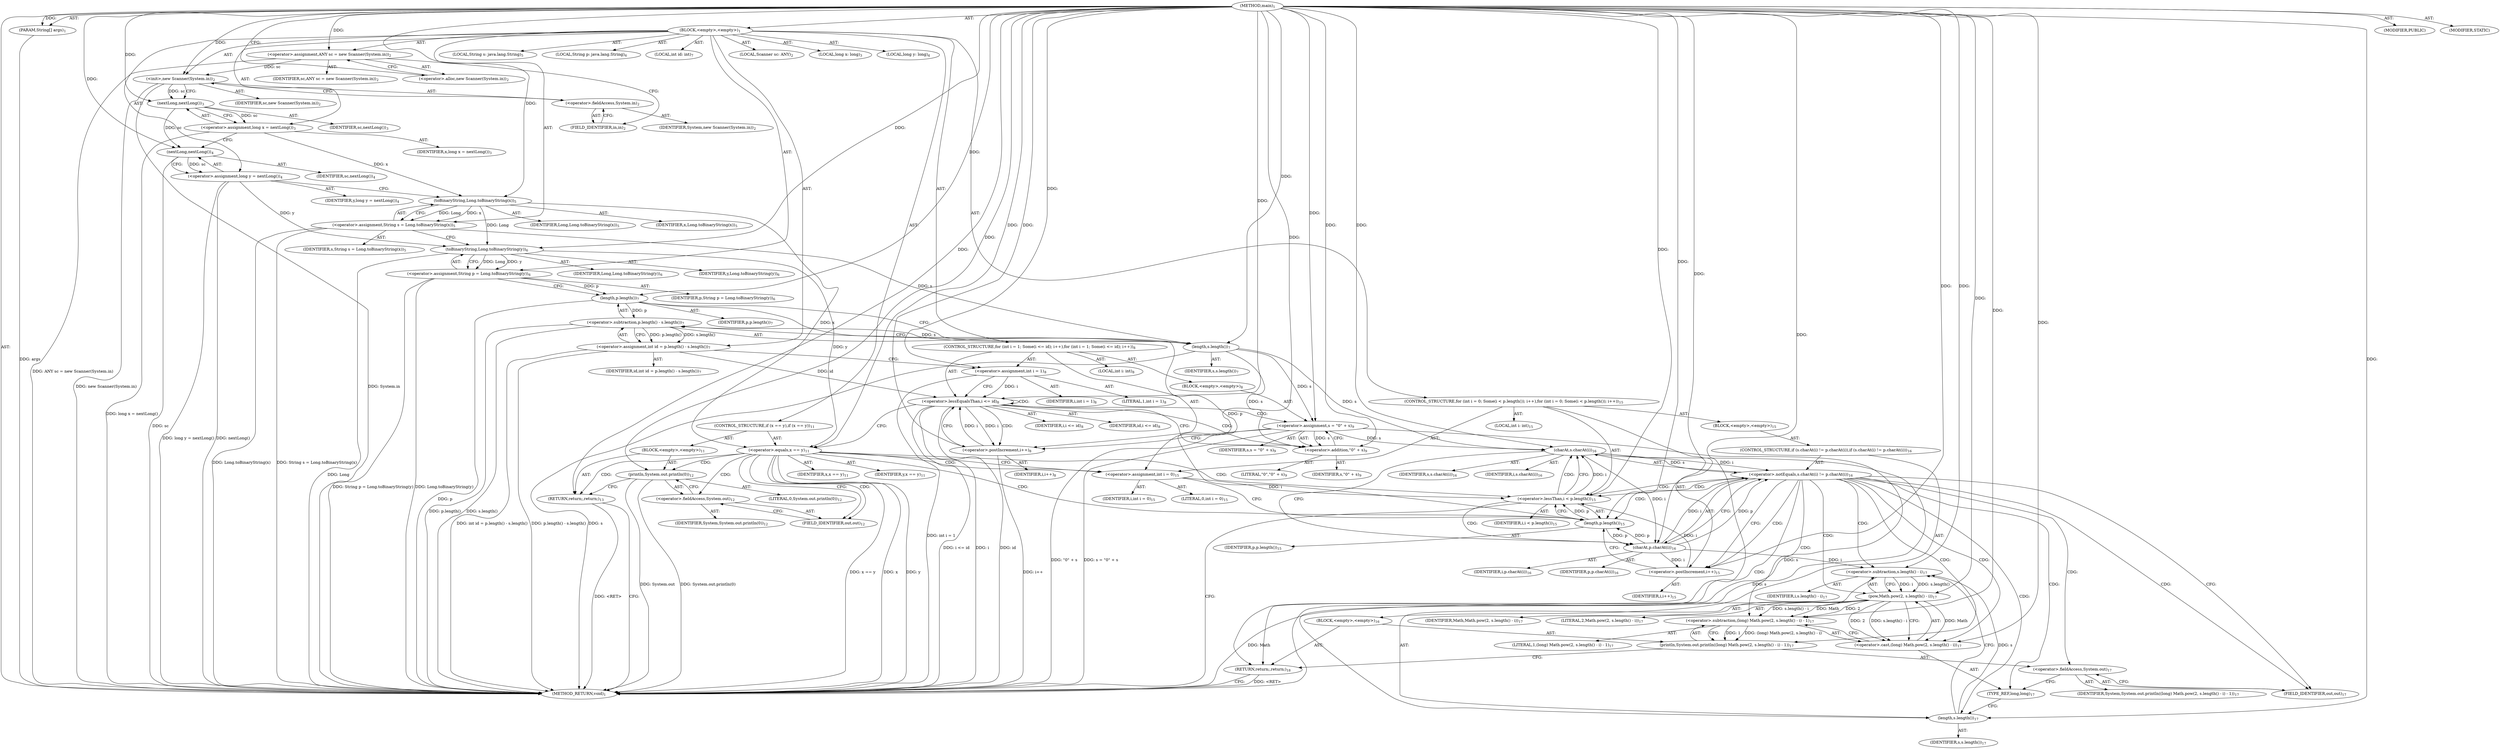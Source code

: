 digraph "main" {  
"19" [label = <(METHOD,main)<SUB>1</SUB>> ]
"20" [label = <(PARAM,String[] args)<SUB>1</SUB>> ]
"21" [label = <(BLOCK,&lt;empty&gt;,&lt;empty&gt;)<SUB>1</SUB>> ]
"4" [label = <(LOCAL,Scanner sc: ANY)<SUB>2</SUB>> ]
"22" [label = <(&lt;operator&gt;.assignment,ANY sc = new Scanner(System.in))<SUB>2</SUB>> ]
"23" [label = <(IDENTIFIER,sc,ANY sc = new Scanner(System.in))<SUB>2</SUB>> ]
"24" [label = <(&lt;operator&gt;.alloc,new Scanner(System.in))<SUB>2</SUB>> ]
"25" [label = <(&lt;init&gt;,new Scanner(System.in))<SUB>2</SUB>> ]
"3" [label = <(IDENTIFIER,sc,new Scanner(System.in))<SUB>2</SUB>> ]
"26" [label = <(&lt;operator&gt;.fieldAccess,System.in)<SUB>2</SUB>> ]
"27" [label = <(IDENTIFIER,System,new Scanner(System.in))<SUB>2</SUB>> ]
"28" [label = <(FIELD_IDENTIFIER,in,in)<SUB>2</SUB>> ]
"29" [label = <(LOCAL,long x: long)<SUB>3</SUB>> ]
"30" [label = <(&lt;operator&gt;.assignment,long x = nextLong())<SUB>3</SUB>> ]
"31" [label = <(IDENTIFIER,x,long x = nextLong())<SUB>3</SUB>> ]
"32" [label = <(nextLong,nextLong())<SUB>3</SUB>> ]
"33" [label = <(IDENTIFIER,sc,nextLong())<SUB>3</SUB>> ]
"34" [label = <(LOCAL,long y: long)<SUB>4</SUB>> ]
"35" [label = <(&lt;operator&gt;.assignment,long y = nextLong())<SUB>4</SUB>> ]
"36" [label = <(IDENTIFIER,y,long y = nextLong())<SUB>4</SUB>> ]
"37" [label = <(nextLong,nextLong())<SUB>4</SUB>> ]
"38" [label = <(IDENTIFIER,sc,nextLong())<SUB>4</SUB>> ]
"39" [label = <(LOCAL,String s: java.lang.String)<SUB>5</SUB>> ]
"40" [label = <(&lt;operator&gt;.assignment,String s = Long.toBinaryString(x))<SUB>5</SUB>> ]
"41" [label = <(IDENTIFIER,s,String s = Long.toBinaryString(x))<SUB>5</SUB>> ]
"42" [label = <(toBinaryString,Long.toBinaryString(x))<SUB>5</SUB>> ]
"43" [label = <(IDENTIFIER,Long,Long.toBinaryString(x))<SUB>5</SUB>> ]
"44" [label = <(IDENTIFIER,x,Long.toBinaryString(x))<SUB>5</SUB>> ]
"45" [label = <(LOCAL,String p: java.lang.String)<SUB>6</SUB>> ]
"46" [label = <(&lt;operator&gt;.assignment,String p = Long.toBinaryString(y))<SUB>6</SUB>> ]
"47" [label = <(IDENTIFIER,p,String p = Long.toBinaryString(y))<SUB>6</SUB>> ]
"48" [label = <(toBinaryString,Long.toBinaryString(y))<SUB>6</SUB>> ]
"49" [label = <(IDENTIFIER,Long,Long.toBinaryString(y))<SUB>6</SUB>> ]
"50" [label = <(IDENTIFIER,y,Long.toBinaryString(y))<SUB>6</SUB>> ]
"51" [label = <(LOCAL,int id: int)<SUB>7</SUB>> ]
"52" [label = <(&lt;operator&gt;.assignment,int id = p.length() - s.length())<SUB>7</SUB>> ]
"53" [label = <(IDENTIFIER,id,int id = p.length() - s.length())<SUB>7</SUB>> ]
"54" [label = <(&lt;operator&gt;.subtraction,p.length() - s.length())<SUB>7</SUB>> ]
"55" [label = <(length,p.length())<SUB>7</SUB>> ]
"56" [label = <(IDENTIFIER,p,p.length())<SUB>7</SUB>> ]
"57" [label = <(length,s.length())<SUB>7</SUB>> ]
"58" [label = <(IDENTIFIER,s,s.length())<SUB>7</SUB>> ]
"59" [label = <(CONTROL_STRUCTURE,for (int i = 1; Some(i &lt;= id); i++),for (int i = 1; Some(i &lt;= id); i++))<SUB>8</SUB>> ]
"60" [label = <(LOCAL,int i: int)<SUB>8</SUB>> ]
"61" [label = <(&lt;operator&gt;.assignment,int i = 1)<SUB>8</SUB>> ]
"62" [label = <(IDENTIFIER,i,int i = 1)<SUB>8</SUB>> ]
"63" [label = <(LITERAL,1,int i = 1)<SUB>8</SUB>> ]
"64" [label = <(&lt;operator&gt;.lessEqualsThan,i &lt;= id)<SUB>8</SUB>> ]
"65" [label = <(IDENTIFIER,i,i &lt;= id)<SUB>8</SUB>> ]
"66" [label = <(IDENTIFIER,id,i &lt;= id)<SUB>8</SUB>> ]
"67" [label = <(&lt;operator&gt;.postIncrement,i++)<SUB>8</SUB>> ]
"68" [label = <(IDENTIFIER,i,i++)<SUB>8</SUB>> ]
"69" [label = <(BLOCK,&lt;empty&gt;,&lt;empty&gt;)<SUB>8</SUB>> ]
"70" [label = <(&lt;operator&gt;.assignment,s = &quot;0&quot; + s)<SUB>9</SUB>> ]
"71" [label = <(IDENTIFIER,s,s = &quot;0&quot; + s)<SUB>9</SUB>> ]
"72" [label = <(&lt;operator&gt;.addition,&quot;0&quot; + s)<SUB>9</SUB>> ]
"73" [label = <(LITERAL,&quot;0&quot;,&quot;0&quot; + s)<SUB>9</SUB>> ]
"74" [label = <(IDENTIFIER,s,&quot;0&quot; + s)<SUB>9</SUB>> ]
"75" [label = <(CONTROL_STRUCTURE,if (x == y),if (x == y))<SUB>11</SUB>> ]
"76" [label = <(&lt;operator&gt;.equals,x == y)<SUB>11</SUB>> ]
"77" [label = <(IDENTIFIER,x,x == y)<SUB>11</SUB>> ]
"78" [label = <(IDENTIFIER,y,x == y)<SUB>11</SUB>> ]
"79" [label = <(BLOCK,&lt;empty&gt;,&lt;empty&gt;)<SUB>11</SUB>> ]
"80" [label = <(println,System.out.println(0))<SUB>12</SUB>> ]
"81" [label = <(&lt;operator&gt;.fieldAccess,System.out)<SUB>12</SUB>> ]
"82" [label = <(IDENTIFIER,System,System.out.println(0))<SUB>12</SUB>> ]
"83" [label = <(FIELD_IDENTIFIER,out,out)<SUB>12</SUB>> ]
"84" [label = <(LITERAL,0,System.out.println(0))<SUB>12</SUB>> ]
"85" [label = <(RETURN,return;,return;)<SUB>13</SUB>> ]
"86" [label = <(CONTROL_STRUCTURE,for (int i = 0; Some(i &lt; p.length()); i++),for (int i = 0; Some(i &lt; p.length()); i++))<SUB>15</SUB>> ]
"87" [label = <(LOCAL,int i: int)<SUB>15</SUB>> ]
"88" [label = <(&lt;operator&gt;.assignment,int i = 0)<SUB>15</SUB>> ]
"89" [label = <(IDENTIFIER,i,int i = 0)<SUB>15</SUB>> ]
"90" [label = <(LITERAL,0,int i = 0)<SUB>15</SUB>> ]
"91" [label = <(&lt;operator&gt;.lessThan,i &lt; p.length())<SUB>15</SUB>> ]
"92" [label = <(IDENTIFIER,i,i &lt; p.length())<SUB>15</SUB>> ]
"93" [label = <(length,p.length())<SUB>15</SUB>> ]
"94" [label = <(IDENTIFIER,p,p.length())<SUB>15</SUB>> ]
"95" [label = <(&lt;operator&gt;.postIncrement,i++)<SUB>15</SUB>> ]
"96" [label = <(IDENTIFIER,i,i++)<SUB>15</SUB>> ]
"97" [label = <(BLOCK,&lt;empty&gt;,&lt;empty&gt;)<SUB>15</SUB>> ]
"98" [label = <(CONTROL_STRUCTURE,if (s.charAt(i) != p.charAt(i)),if (s.charAt(i) != p.charAt(i)))<SUB>16</SUB>> ]
"99" [label = <(&lt;operator&gt;.notEquals,s.charAt(i) != p.charAt(i))<SUB>16</SUB>> ]
"100" [label = <(charAt,s.charAt(i))<SUB>16</SUB>> ]
"101" [label = <(IDENTIFIER,s,s.charAt(i))<SUB>16</SUB>> ]
"102" [label = <(IDENTIFIER,i,s.charAt(i))<SUB>16</SUB>> ]
"103" [label = <(charAt,p.charAt(i))<SUB>16</SUB>> ]
"104" [label = <(IDENTIFIER,p,p.charAt(i))<SUB>16</SUB>> ]
"105" [label = <(IDENTIFIER,i,p.charAt(i))<SUB>16</SUB>> ]
"106" [label = <(BLOCK,&lt;empty&gt;,&lt;empty&gt;)<SUB>16</SUB>> ]
"107" [label = <(println,System.out.println((long) Math.pow(2, s.length() - i) - 1))<SUB>17</SUB>> ]
"108" [label = <(&lt;operator&gt;.fieldAccess,System.out)<SUB>17</SUB>> ]
"109" [label = <(IDENTIFIER,System,System.out.println((long) Math.pow(2, s.length() - i) - 1))<SUB>17</SUB>> ]
"110" [label = <(FIELD_IDENTIFIER,out,out)<SUB>17</SUB>> ]
"111" [label = <(&lt;operator&gt;.subtraction,(long) Math.pow(2, s.length() - i) - 1)<SUB>17</SUB>> ]
"112" [label = <(&lt;operator&gt;.cast,(long) Math.pow(2, s.length() - i))<SUB>17</SUB>> ]
"113" [label = <(TYPE_REF,long,long)<SUB>17</SUB>> ]
"114" [label = <(pow,Math.pow(2, s.length() - i))<SUB>17</SUB>> ]
"115" [label = <(IDENTIFIER,Math,Math.pow(2, s.length() - i))<SUB>17</SUB>> ]
"116" [label = <(LITERAL,2,Math.pow(2, s.length() - i))<SUB>17</SUB>> ]
"117" [label = <(&lt;operator&gt;.subtraction,s.length() - i)<SUB>17</SUB>> ]
"118" [label = <(length,s.length())<SUB>17</SUB>> ]
"119" [label = <(IDENTIFIER,s,s.length())<SUB>17</SUB>> ]
"120" [label = <(IDENTIFIER,i,s.length() - i)<SUB>17</SUB>> ]
"121" [label = <(LITERAL,1,(long) Math.pow(2, s.length() - i) - 1)<SUB>17</SUB>> ]
"122" [label = <(RETURN,return;,return;)<SUB>18</SUB>> ]
"123" [label = <(MODIFIER,PUBLIC)> ]
"124" [label = <(MODIFIER,STATIC)> ]
"125" [label = <(METHOD_RETURN,void)<SUB>1</SUB>> ]
  "19" -> "20"  [ label = "AST: "] 
  "19" -> "21"  [ label = "AST: "] 
  "19" -> "123"  [ label = "AST: "] 
  "19" -> "124"  [ label = "AST: "] 
  "19" -> "125"  [ label = "AST: "] 
  "21" -> "4"  [ label = "AST: "] 
  "21" -> "22"  [ label = "AST: "] 
  "21" -> "25"  [ label = "AST: "] 
  "21" -> "29"  [ label = "AST: "] 
  "21" -> "30"  [ label = "AST: "] 
  "21" -> "34"  [ label = "AST: "] 
  "21" -> "35"  [ label = "AST: "] 
  "21" -> "39"  [ label = "AST: "] 
  "21" -> "40"  [ label = "AST: "] 
  "21" -> "45"  [ label = "AST: "] 
  "21" -> "46"  [ label = "AST: "] 
  "21" -> "51"  [ label = "AST: "] 
  "21" -> "52"  [ label = "AST: "] 
  "21" -> "59"  [ label = "AST: "] 
  "21" -> "75"  [ label = "AST: "] 
  "21" -> "86"  [ label = "AST: "] 
  "22" -> "23"  [ label = "AST: "] 
  "22" -> "24"  [ label = "AST: "] 
  "25" -> "3"  [ label = "AST: "] 
  "25" -> "26"  [ label = "AST: "] 
  "26" -> "27"  [ label = "AST: "] 
  "26" -> "28"  [ label = "AST: "] 
  "30" -> "31"  [ label = "AST: "] 
  "30" -> "32"  [ label = "AST: "] 
  "32" -> "33"  [ label = "AST: "] 
  "35" -> "36"  [ label = "AST: "] 
  "35" -> "37"  [ label = "AST: "] 
  "37" -> "38"  [ label = "AST: "] 
  "40" -> "41"  [ label = "AST: "] 
  "40" -> "42"  [ label = "AST: "] 
  "42" -> "43"  [ label = "AST: "] 
  "42" -> "44"  [ label = "AST: "] 
  "46" -> "47"  [ label = "AST: "] 
  "46" -> "48"  [ label = "AST: "] 
  "48" -> "49"  [ label = "AST: "] 
  "48" -> "50"  [ label = "AST: "] 
  "52" -> "53"  [ label = "AST: "] 
  "52" -> "54"  [ label = "AST: "] 
  "54" -> "55"  [ label = "AST: "] 
  "54" -> "57"  [ label = "AST: "] 
  "55" -> "56"  [ label = "AST: "] 
  "57" -> "58"  [ label = "AST: "] 
  "59" -> "60"  [ label = "AST: "] 
  "59" -> "61"  [ label = "AST: "] 
  "59" -> "64"  [ label = "AST: "] 
  "59" -> "67"  [ label = "AST: "] 
  "59" -> "69"  [ label = "AST: "] 
  "61" -> "62"  [ label = "AST: "] 
  "61" -> "63"  [ label = "AST: "] 
  "64" -> "65"  [ label = "AST: "] 
  "64" -> "66"  [ label = "AST: "] 
  "67" -> "68"  [ label = "AST: "] 
  "69" -> "70"  [ label = "AST: "] 
  "70" -> "71"  [ label = "AST: "] 
  "70" -> "72"  [ label = "AST: "] 
  "72" -> "73"  [ label = "AST: "] 
  "72" -> "74"  [ label = "AST: "] 
  "75" -> "76"  [ label = "AST: "] 
  "75" -> "79"  [ label = "AST: "] 
  "76" -> "77"  [ label = "AST: "] 
  "76" -> "78"  [ label = "AST: "] 
  "79" -> "80"  [ label = "AST: "] 
  "79" -> "85"  [ label = "AST: "] 
  "80" -> "81"  [ label = "AST: "] 
  "80" -> "84"  [ label = "AST: "] 
  "81" -> "82"  [ label = "AST: "] 
  "81" -> "83"  [ label = "AST: "] 
  "86" -> "87"  [ label = "AST: "] 
  "86" -> "88"  [ label = "AST: "] 
  "86" -> "91"  [ label = "AST: "] 
  "86" -> "95"  [ label = "AST: "] 
  "86" -> "97"  [ label = "AST: "] 
  "88" -> "89"  [ label = "AST: "] 
  "88" -> "90"  [ label = "AST: "] 
  "91" -> "92"  [ label = "AST: "] 
  "91" -> "93"  [ label = "AST: "] 
  "93" -> "94"  [ label = "AST: "] 
  "95" -> "96"  [ label = "AST: "] 
  "97" -> "98"  [ label = "AST: "] 
  "98" -> "99"  [ label = "AST: "] 
  "98" -> "106"  [ label = "AST: "] 
  "99" -> "100"  [ label = "AST: "] 
  "99" -> "103"  [ label = "AST: "] 
  "100" -> "101"  [ label = "AST: "] 
  "100" -> "102"  [ label = "AST: "] 
  "103" -> "104"  [ label = "AST: "] 
  "103" -> "105"  [ label = "AST: "] 
  "106" -> "107"  [ label = "AST: "] 
  "106" -> "122"  [ label = "AST: "] 
  "107" -> "108"  [ label = "AST: "] 
  "107" -> "111"  [ label = "AST: "] 
  "108" -> "109"  [ label = "AST: "] 
  "108" -> "110"  [ label = "AST: "] 
  "111" -> "112"  [ label = "AST: "] 
  "111" -> "121"  [ label = "AST: "] 
  "112" -> "113"  [ label = "AST: "] 
  "112" -> "114"  [ label = "AST: "] 
  "114" -> "115"  [ label = "AST: "] 
  "114" -> "116"  [ label = "AST: "] 
  "114" -> "117"  [ label = "AST: "] 
  "117" -> "118"  [ label = "AST: "] 
  "117" -> "120"  [ label = "AST: "] 
  "118" -> "119"  [ label = "AST: "] 
  "22" -> "28"  [ label = "CFG: "] 
  "25" -> "32"  [ label = "CFG: "] 
  "30" -> "37"  [ label = "CFG: "] 
  "35" -> "42"  [ label = "CFG: "] 
  "40" -> "48"  [ label = "CFG: "] 
  "46" -> "55"  [ label = "CFG: "] 
  "52" -> "61"  [ label = "CFG: "] 
  "24" -> "22"  [ label = "CFG: "] 
  "26" -> "25"  [ label = "CFG: "] 
  "32" -> "30"  [ label = "CFG: "] 
  "37" -> "35"  [ label = "CFG: "] 
  "42" -> "40"  [ label = "CFG: "] 
  "48" -> "46"  [ label = "CFG: "] 
  "54" -> "52"  [ label = "CFG: "] 
  "61" -> "64"  [ label = "CFG: "] 
  "64" -> "72"  [ label = "CFG: "] 
  "64" -> "76"  [ label = "CFG: "] 
  "67" -> "64"  [ label = "CFG: "] 
  "76" -> "83"  [ label = "CFG: "] 
  "76" -> "88"  [ label = "CFG: "] 
  "88" -> "93"  [ label = "CFG: "] 
  "91" -> "125"  [ label = "CFG: "] 
  "91" -> "100"  [ label = "CFG: "] 
  "95" -> "93"  [ label = "CFG: "] 
  "28" -> "26"  [ label = "CFG: "] 
  "55" -> "57"  [ label = "CFG: "] 
  "57" -> "54"  [ label = "CFG: "] 
  "70" -> "67"  [ label = "CFG: "] 
  "80" -> "85"  [ label = "CFG: "] 
  "85" -> "125"  [ label = "CFG: "] 
  "93" -> "91"  [ label = "CFG: "] 
  "72" -> "70"  [ label = "CFG: "] 
  "81" -> "80"  [ label = "CFG: "] 
  "99" -> "110"  [ label = "CFG: "] 
  "99" -> "95"  [ label = "CFG: "] 
  "83" -> "81"  [ label = "CFG: "] 
  "100" -> "103"  [ label = "CFG: "] 
  "103" -> "99"  [ label = "CFG: "] 
  "107" -> "122"  [ label = "CFG: "] 
  "122" -> "125"  [ label = "CFG: "] 
  "108" -> "113"  [ label = "CFG: "] 
  "111" -> "107"  [ label = "CFG: "] 
  "110" -> "108"  [ label = "CFG: "] 
  "112" -> "111"  [ label = "CFG: "] 
  "113" -> "118"  [ label = "CFG: "] 
  "114" -> "112"  [ label = "CFG: "] 
  "117" -> "114"  [ label = "CFG: "] 
  "118" -> "117"  [ label = "CFG: "] 
  "19" -> "24"  [ label = "CFG: "] 
  "85" -> "125"  [ label = "DDG: &lt;RET&gt;"] 
  "122" -> "125"  [ label = "DDG: &lt;RET&gt;"] 
  "20" -> "125"  [ label = "DDG: args"] 
  "22" -> "125"  [ label = "DDG: ANY sc = new Scanner(System.in)"] 
  "25" -> "125"  [ label = "DDG: System.in"] 
  "25" -> "125"  [ label = "DDG: new Scanner(System.in)"] 
  "30" -> "125"  [ label = "DDG: long x = nextLong()"] 
  "37" -> "125"  [ label = "DDG: sc"] 
  "35" -> "125"  [ label = "DDG: nextLong()"] 
  "35" -> "125"  [ label = "DDG: long y = nextLong()"] 
  "40" -> "125"  [ label = "DDG: Long.toBinaryString(x)"] 
  "40" -> "125"  [ label = "DDG: String s = Long.toBinaryString(x)"] 
  "48" -> "125"  [ label = "DDG: Long"] 
  "46" -> "125"  [ label = "DDG: Long.toBinaryString(y)"] 
  "46" -> "125"  [ label = "DDG: String p = Long.toBinaryString(y)"] 
  "55" -> "125"  [ label = "DDG: p"] 
  "54" -> "125"  [ label = "DDG: p.length()"] 
  "57" -> "125"  [ label = "DDG: s"] 
  "54" -> "125"  [ label = "DDG: s.length()"] 
  "52" -> "125"  [ label = "DDG: p.length() - s.length()"] 
  "52" -> "125"  [ label = "DDG: int id = p.length() - s.length()"] 
  "61" -> "125"  [ label = "DDG: int i = 1"] 
  "64" -> "125"  [ label = "DDG: i"] 
  "64" -> "125"  [ label = "DDG: id"] 
  "64" -> "125"  [ label = "DDG: i &lt;= id"] 
  "76" -> "125"  [ label = "DDG: x"] 
  "76" -> "125"  [ label = "DDG: y"] 
  "76" -> "125"  [ label = "DDG: x == y"] 
  "80" -> "125"  [ label = "DDG: System.out"] 
  "80" -> "125"  [ label = "DDG: System.out.println(0)"] 
  "70" -> "125"  [ label = "DDG: s"] 
  "70" -> "125"  [ label = "DDG: &quot;0&quot; + s"] 
  "70" -> "125"  [ label = "DDG: s = &quot;0&quot; + s"] 
  "67" -> "125"  [ label = "DDG: i++"] 
  "114" -> "125"  [ label = "DDG: Math"] 
  "19" -> "20"  [ label = "DDG: "] 
  "19" -> "22"  [ label = "DDG: "] 
  "32" -> "30"  [ label = "DDG: sc"] 
  "37" -> "35"  [ label = "DDG: sc"] 
  "42" -> "40"  [ label = "DDG: Long"] 
  "42" -> "40"  [ label = "DDG: x"] 
  "48" -> "46"  [ label = "DDG: Long"] 
  "48" -> "46"  [ label = "DDG: y"] 
  "54" -> "52"  [ label = "DDG: p.length()"] 
  "54" -> "52"  [ label = "DDG: s.length()"] 
  "22" -> "25"  [ label = "DDG: sc"] 
  "19" -> "25"  [ label = "DDG: "] 
  "19" -> "61"  [ label = "DDG: "] 
  "19" -> "88"  [ label = "DDG: "] 
  "25" -> "32"  [ label = "DDG: sc"] 
  "19" -> "32"  [ label = "DDG: "] 
  "32" -> "37"  [ label = "DDG: sc"] 
  "19" -> "37"  [ label = "DDG: "] 
  "19" -> "42"  [ label = "DDG: "] 
  "30" -> "42"  [ label = "DDG: x"] 
  "42" -> "48"  [ label = "DDG: Long"] 
  "19" -> "48"  [ label = "DDG: "] 
  "35" -> "48"  [ label = "DDG: y"] 
  "55" -> "54"  [ label = "DDG: p"] 
  "57" -> "54"  [ label = "DDG: s"] 
  "61" -> "64"  [ label = "DDG: i"] 
  "67" -> "64"  [ label = "DDG: i"] 
  "19" -> "64"  [ label = "DDG: "] 
  "52" -> "64"  [ label = "DDG: id"] 
  "64" -> "67"  [ label = "DDG: i"] 
  "19" -> "67"  [ label = "DDG: "] 
  "19" -> "70"  [ label = "DDG: "] 
  "57" -> "70"  [ label = "DDG: s"] 
  "42" -> "76"  [ label = "DDG: x"] 
  "19" -> "76"  [ label = "DDG: "] 
  "48" -> "76"  [ label = "DDG: y"] 
  "19" -> "85"  [ label = "DDG: "] 
  "88" -> "91"  [ label = "DDG: i"] 
  "95" -> "91"  [ label = "DDG: i"] 
  "19" -> "91"  [ label = "DDG: "] 
  "93" -> "91"  [ label = "DDG: p"] 
  "103" -> "95"  [ label = "DDG: i"] 
  "19" -> "95"  [ label = "DDG: "] 
  "46" -> "55"  [ label = "DDG: p"] 
  "19" -> "55"  [ label = "DDG: "] 
  "40" -> "57"  [ label = "DDG: s"] 
  "19" -> "57"  [ label = "DDG: "] 
  "19" -> "80"  [ label = "DDG: "] 
  "55" -> "93"  [ label = "DDG: p"] 
  "103" -> "93"  [ label = "DDG: p"] 
  "19" -> "93"  [ label = "DDG: "] 
  "19" -> "72"  [ label = "DDG: "] 
  "57" -> "72"  [ label = "DDG: s"] 
  "70" -> "72"  [ label = "DDG: s"] 
  "100" -> "99"  [ label = "DDG: s"] 
  "100" -> "99"  [ label = "DDG: i"] 
  "103" -> "99"  [ label = "DDG: p"] 
  "103" -> "99"  [ label = "DDG: i"] 
  "19" -> "122"  [ label = "DDG: "] 
  "57" -> "100"  [ label = "DDG: s"] 
  "70" -> "100"  [ label = "DDG: s"] 
  "19" -> "100"  [ label = "DDG: "] 
  "91" -> "100"  [ label = "DDG: i"] 
  "93" -> "103"  [ label = "DDG: p"] 
  "19" -> "103"  [ label = "DDG: "] 
  "100" -> "103"  [ label = "DDG: i"] 
  "111" -> "107"  [ label = "DDG: (long) Math.pow(2, s.length() - i)"] 
  "111" -> "107"  [ label = "DDG: 1"] 
  "19" -> "111"  [ label = "DDG: "] 
  "114" -> "111"  [ label = "DDG: Math"] 
  "114" -> "111"  [ label = "DDG: 2"] 
  "114" -> "111"  [ label = "DDG: s.length() - i"] 
  "19" -> "112"  [ label = "DDG: "] 
  "114" -> "112"  [ label = "DDG: Math"] 
  "114" -> "112"  [ label = "DDG: 2"] 
  "114" -> "112"  [ label = "DDG: s.length() - i"] 
  "19" -> "114"  [ label = "DDG: "] 
  "117" -> "114"  [ label = "DDG: s.length()"] 
  "117" -> "114"  [ label = "DDG: i"] 
  "118" -> "117"  [ label = "DDG: s"] 
  "103" -> "117"  [ label = "DDG: i"] 
  "19" -> "117"  [ label = "DDG: "] 
  "100" -> "118"  [ label = "DDG: s"] 
  "19" -> "118"  [ label = "DDG: "] 
  "64" -> "64"  [ label = "CDG: "] 
  "64" -> "72"  [ label = "CDG: "] 
  "64" -> "67"  [ label = "CDG: "] 
  "64" -> "70"  [ label = "CDG: "] 
  "76" -> "81"  [ label = "CDG: "] 
  "76" -> "85"  [ label = "CDG: "] 
  "76" -> "91"  [ label = "CDG: "] 
  "76" -> "93"  [ label = "CDG: "] 
  "76" -> "80"  [ label = "CDG: "] 
  "76" -> "83"  [ label = "CDG: "] 
  "76" -> "88"  [ label = "CDG: "] 
  "91" -> "99"  [ label = "CDG: "] 
  "91" -> "103"  [ label = "CDG: "] 
  "91" -> "100"  [ label = "CDG: "] 
  "99" -> "107"  [ label = "CDG: "] 
  "99" -> "113"  [ label = "CDG: "] 
  "99" -> "122"  [ label = "CDG: "] 
  "99" -> "114"  [ label = "CDG: "] 
  "99" -> "95"  [ label = "CDG: "] 
  "99" -> "91"  [ label = "CDG: "] 
  "99" -> "112"  [ label = "CDG: "] 
  "99" -> "93"  [ label = "CDG: "] 
  "99" -> "118"  [ label = "CDG: "] 
  "99" -> "110"  [ label = "CDG: "] 
  "99" -> "117"  [ label = "CDG: "] 
  "99" -> "108"  [ label = "CDG: "] 
  "99" -> "111"  [ label = "CDG: "] 
}
